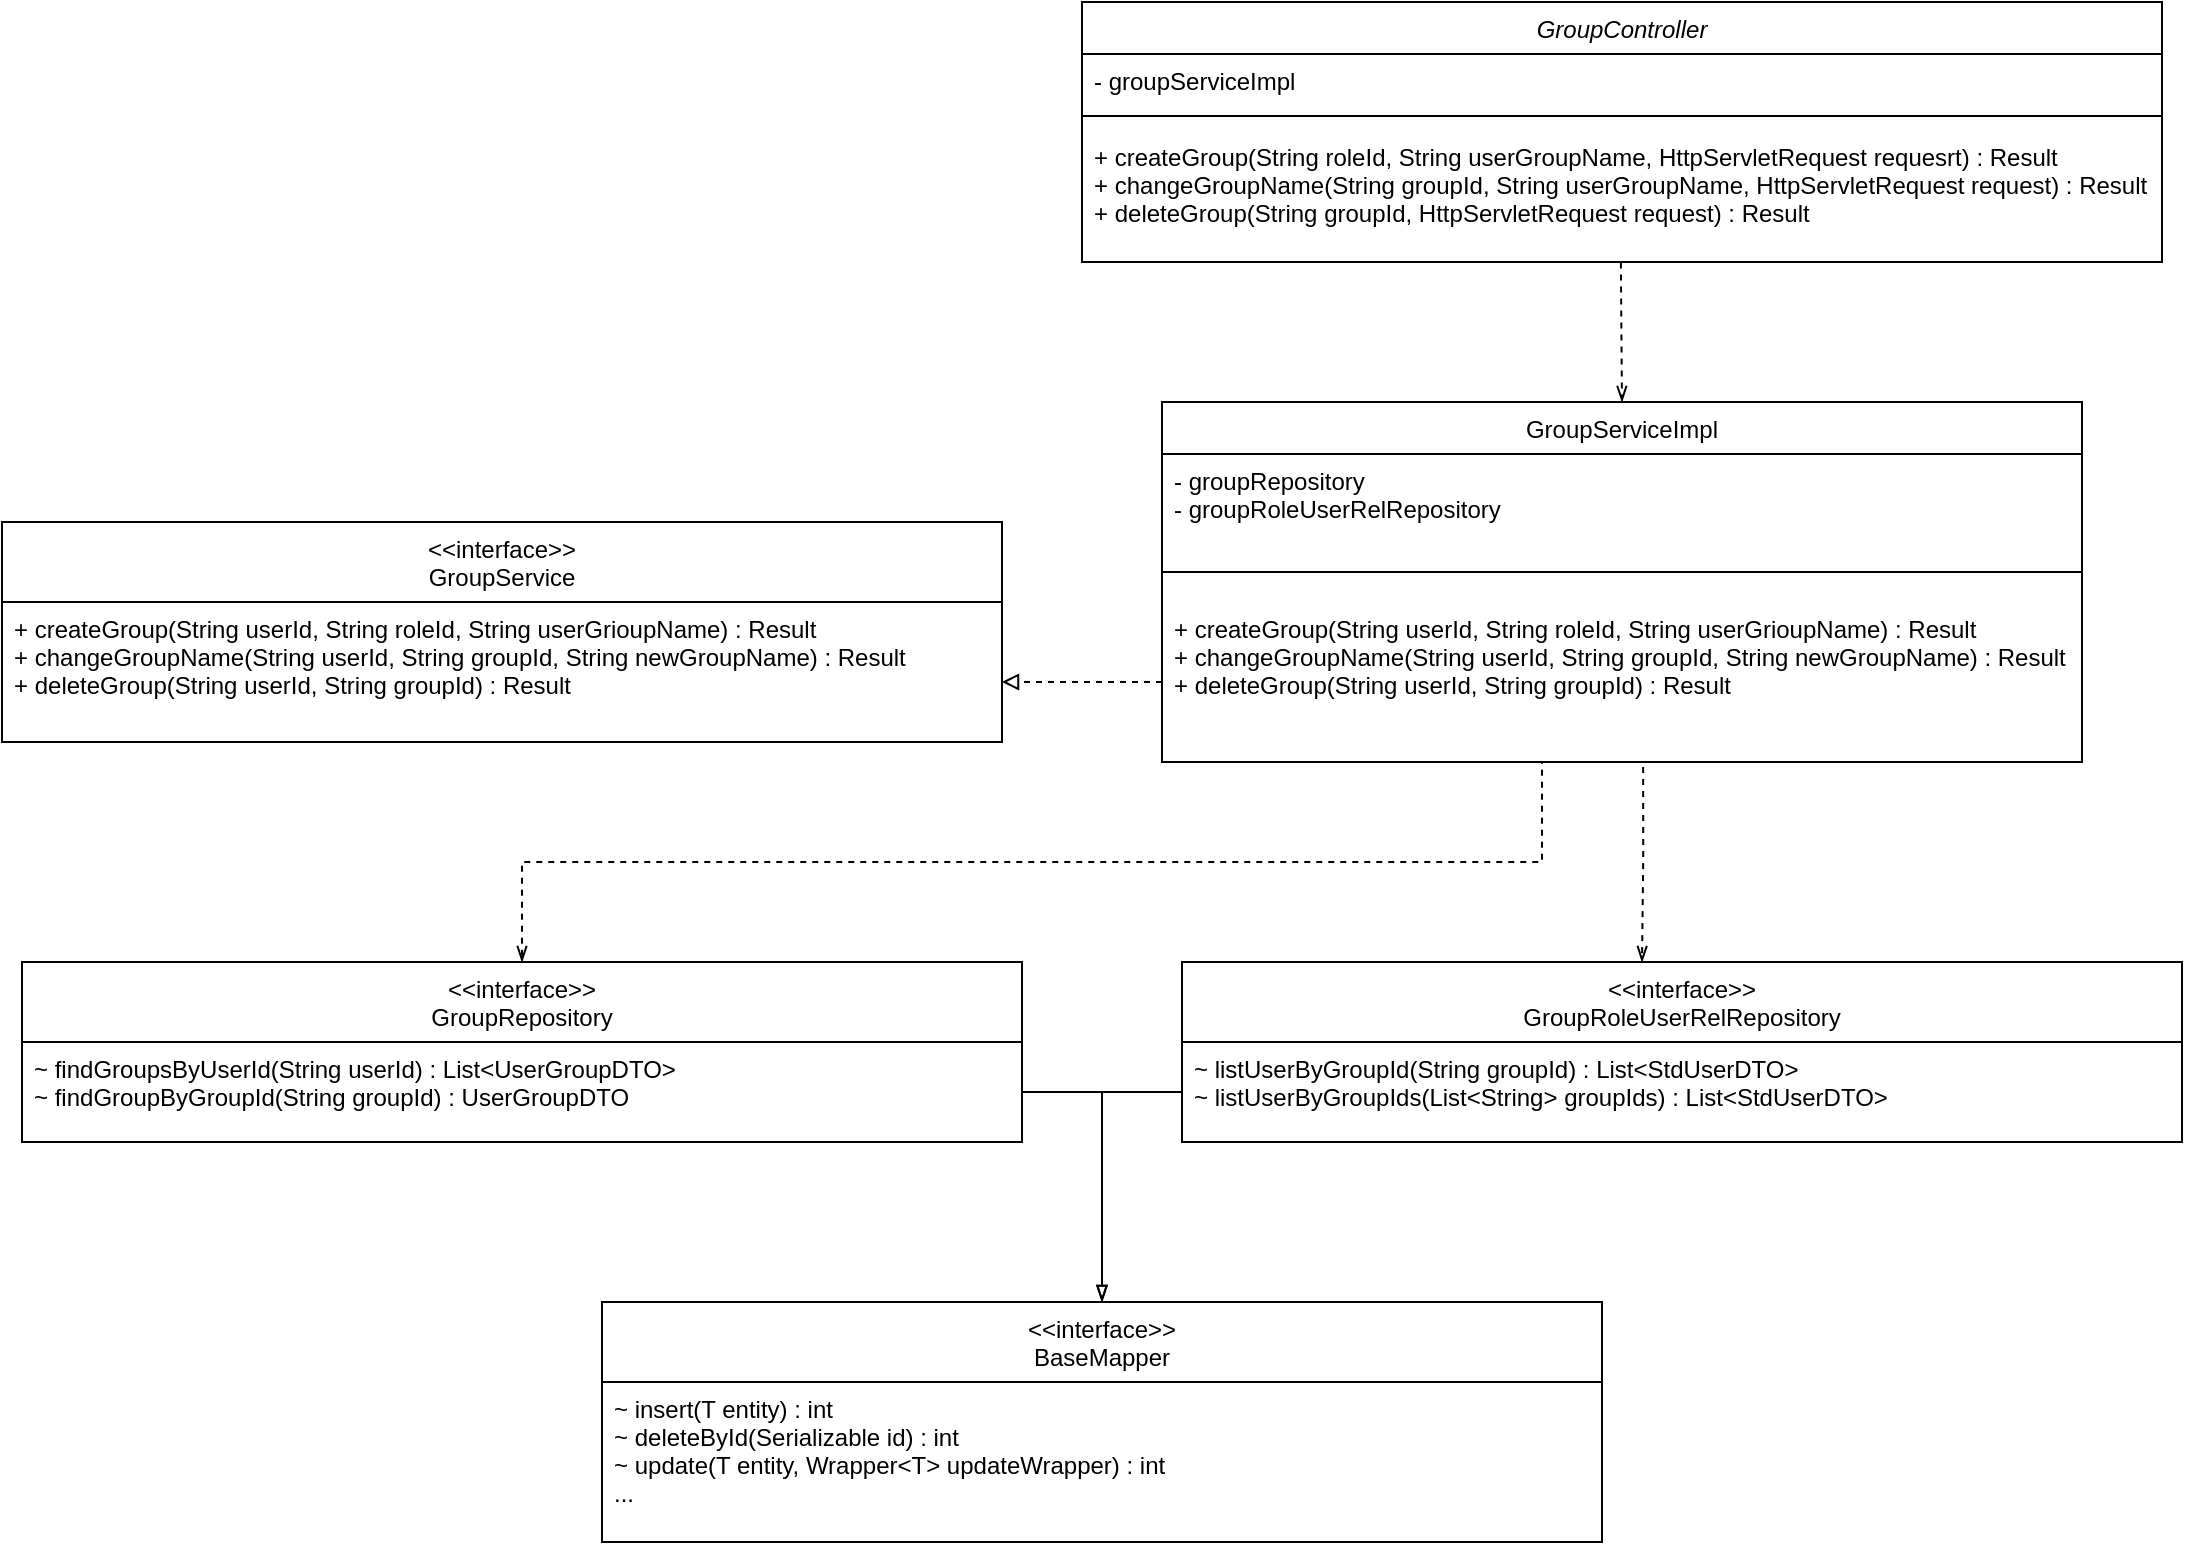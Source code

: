 <mxfile version="22.1.18" type="github">
  <diagram id="C5RBs43oDa-KdzZeNtuy" name="Page-1">
    <mxGraphModel dx="1124" dy="613" grid="0" gridSize="10" guides="0" tooltips="0" connect="1" arrows="1" fold="1" page="0" pageScale="1" pageWidth="827" pageHeight="1169" math="0" shadow="0">
      <root>
        <mxCell id="WIyWlLk6GJQsqaUBKTNV-0" />
        <mxCell id="WIyWlLk6GJQsqaUBKTNV-1" parent="WIyWlLk6GJQsqaUBKTNV-0" />
        <mxCell id="zkfFHV4jXpPFQw0GAbJ--0" value=" GroupController" style="swimlane;fontStyle=2;align=center;verticalAlign=top;childLayout=stackLayout;horizontal=1;startSize=26;horizontalStack=0;resizeParent=1;resizeLast=0;collapsible=1;marginBottom=0;rounded=0;shadow=0;strokeWidth=1;" parent="WIyWlLk6GJQsqaUBKTNV-1" vertex="1">
          <mxGeometry x="600" y="50" width="540" height="130" as="geometry">
            <mxRectangle x="230" y="140" width="160" height="26" as="alternateBounds" />
          </mxGeometry>
        </mxCell>
        <mxCell id="zkfFHV4jXpPFQw0GAbJ--1" value="- groupServiceImpl" style="text;align=left;verticalAlign=top;spacingLeft=4;spacingRight=4;overflow=hidden;rotatable=0;points=[[0,0.5],[1,0.5]];portConstraint=eastwest;" parent="zkfFHV4jXpPFQw0GAbJ--0" vertex="1">
          <mxGeometry y="26" width="540" height="24" as="geometry" />
        </mxCell>
        <mxCell id="zkfFHV4jXpPFQw0GAbJ--4" value="" style="line;html=1;strokeWidth=1;align=left;verticalAlign=middle;spacingTop=-1;spacingLeft=3;spacingRight=3;rotatable=0;labelPosition=right;points=[];portConstraint=eastwest;" parent="zkfFHV4jXpPFQw0GAbJ--0" vertex="1">
          <mxGeometry y="50" width="540" height="14" as="geometry" />
        </mxCell>
        <mxCell id="leDKgYyMwmwTG1ITvoYh-4" value="+ createGroup(String roleId, String userGroupName, HttpServletRequest requesrt) : Result&#xa;+ changeGroupName(String groupId, String userGroupName, HttpServletRequest request) : Result&#xa;+ deleteGroup(String groupId, HttpServletRequest request) : Result" style="text;align=left;verticalAlign=top;spacingLeft=4;spacingRight=4;overflow=hidden;rotatable=0;points=[[0,0.5],[1,0.5]];portConstraint=eastwest;" parent="zkfFHV4jXpPFQw0GAbJ--0" vertex="1">
          <mxGeometry y="64" width="540" height="66" as="geometry" />
        </mxCell>
        <mxCell id="zkfFHV4jXpPFQw0GAbJ--6" value="GroupServiceImpl" style="swimlane;fontStyle=0;align=center;verticalAlign=top;childLayout=stackLayout;horizontal=1;startSize=26;horizontalStack=0;resizeParent=1;resizeLast=0;collapsible=1;marginBottom=0;rounded=0;shadow=0;strokeWidth=1;" parent="WIyWlLk6GJQsqaUBKTNV-1" vertex="1">
          <mxGeometry x="640" y="250" width="460" height="180" as="geometry">
            <mxRectangle x="130" y="380" width="160" height="26" as="alternateBounds" />
          </mxGeometry>
        </mxCell>
        <mxCell id="zkfFHV4jXpPFQw0GAbJ--7" value="- groupRepository&#xa;- groupRoleUserRelRepository" style="text;align=left;verticalAlign=top;spacingLeft=4;spacingRight=4;overflow=hidden;rotatable=0;points=[[0,0.5],[1,0.5]];portConstraint=eastwest;" parent="zkfFHV4jXpPFQw0GAbJ--6" vertex="1">
          <mxGeometry y="26" width="460" height="44" as="geometry" />
        </mxCell>
        <mxCell id="zkfFHV4jXpPFQw0GAbJ--9" value="" style="line;html=1;strokeWidth=1;align=left;verticalAlign=middle;spacingTop=-1;spacingLeft=3;spacingRight=3;rotatable=0;labelPosition=right;points=[];portConstraint=eastwest;" parent="zkfFHV4jXpPFQw0GAbJ--6" vertex="1">
          <mxGeometry y="70" width="460" height="30" as="geometry" />
        </mxCell>
        <mxCell id="zkfFHV4jXpPFQw0GAbJ--11" value="+ createGroup(String userId, String roleId, String userGrioupName) : Result&#xa;+ changeGroupName(String userId, String groupId, String newGroupName) : Result&#xa;+ deleteGroup(String userId, String groupId) : Result" style="text;align=left;verticalAlign=top;spacingLeft=4;spacingRight=4;overflow=hidden;rotatable=0;points=[[0,0.5],[1,0.5]];portConstraint=eastwest;" parent="zkfFHV4jXpPFQw0GAbJ--6" vertex="1">
          <mxGeometry y="100" width="460" height="80" as="geometry" />
        </mxCell>
        <mxCell id="leDKgYyMwmwTG1ITvoYh-6" value="&lt;&lt;interface&gt;&gt;&#xa;GroupService" style="swimlane;fontStyle=0;align=center;verticalAlign=top;childLayout=stackLayout;horizontal=1;startSize=40;horizontalStack=0;resizeParent=1;resizeLast=0;collapsible=1;marginBottom=0;rounded=0;shadow=0;strokeWidth=1;" parent="WIyWlLk6GJQsqaUBKTNV-1" vertex="1">
          <mxGeometry x="60" y="310" width="500" height="110" as="geometry">
            <mxRectangle x="130" y="380" width="160" height="26" as="alternateBounds" />
          </mxGeometry>
        </mxCell>
        <mxCell id="leDKgYyMwmwTG1ITvoYh-9" value="+ createGroup(String userId, String roleId, String userGrioupName) : Result&#xa;+ changeGroupName(String userId, String groupId, String newGroupName) : Result&#xa;+ deleteGroup(String userId, String groupId) : Result" style="text;align=left;verticalAlign=top;spacingLeft=4;spacingRight=4;overflow=hidden;rotatable=0;points=[[0,0.5],[1,0.5]];portConstraint=eastwest;" parent="leDKgYyMwmwTG1ITvoYh-6" vertex="1">
          <mxGeometry y="40" width="500" height="70" as="geometry" />
        </mxCell>
        <mxCell id="leDKgYyMwmwTG1ITvoYh-10" style="edgeStyle=orthogonalEdgeStyle;rounded=0;orthogonalLoop=1;jettySize=auto;html=1;dashed=1;endArrow=block;endFill=0;" parent="WIyWlLk6GJQsqaUBKTNV-1" edge="1">
          <mxGeometry relative="1" as="geometry">
            <mxPoint x="640" y="390" as="sourcePoint" />
            <mxPoint x="560" y="390" as="targetPoint" />
            <Array as="points">
              <mxPoint x="640" y="390" />
              <mxPoint x="540" y="390" />
            </Array>
          </mxGeometry>
        </mxCell>
        <mxCell id="leDKgYyMwmwTG1ITvoYh-12" style="edgeStyle=orthogonalEdgeStyle;rounded=0;orthogonalLoop=1;jettySize=auto;html=1;exitX=0.499;exitY=1.004;exitDx=0;exitDy=0;entryX=0.5;entryY=0;entryDx=0;entryDy=0;dashed=1;endArrow=openThin;endFill=0;exitPerimeter=0;" parent="WIyWlLk6GJQsqaUBKTNV-1" source="leDKgYyMwmwTG1ITvoYh-4" target="zkfFHV4jXpPFQw0GAbJ--6" edge="1">
          <mxGeometry relative="1" as="geometry">
            <Array as="points">
              <mxPoint x="870" y="190" />
              <mxPoint x="870" y="190" />
            </Array>
          </mxGeometry>
        </mxCell>
        <mxCell id="leDKgYyMwmwTG1ITvoYh-22" value="&lt;&lt;interface&gt;&gt;&#xa;GroupRepository" style="swimlane;fontStyle=0;align=center;verticalAlign=top;childLayout=stackLayout;horizontal=1;startSize=40;horizontalStack=0;resizeParent=1;resizeLast=0;collapsible=1;marginBottom=0;rounded=0;shadow=0;strokeWidth=1;" parent="WIyWlLk6GJQsqaUBKTNV-1" vertex="1">
          <mxGeometry x="70" y="530" width="500" height="90" as="geometry">
            <mxRectangle x="130" y="380" width="160" height="26" as="alternateBounds" />
          </mxGeometry>
        </mxCell>
        <mxCell id="leDKgYyMwmwTG1ITvoYh-23" value="~ findGroupsByUserId(String userId) : List&lt;UserGroupDTO&gt;&#xa;~ findGroupByGroupId(String groupId) : UserGroupDTO" style="text;align=left;verticalAlign=top;spacingLeft=4;spacingRight=4;overflow=hidden;rotatable=0;points=[[0,0.5],[1,0.5]];portConstraint=eastwest;" parent="leDKgYyMwmwTG1ITvoYh-22" vertex="1">
          <mxGeometry y="40" width="500" height="50" as="geometry" />
        </mxCell>
        <mxCell id="leDKgYyMwmwTG1ITvoYh-24" value="&lt;&lt;interface&gt;&gt;&#xa;GroupRoleUserRelRepository" style="swimlane;fontStyle=0;align=center;verticalAlign=top;childLayout=stackLayout;horizontal=1;startSize=40;horizontalStack=0;resizeParent=1;resizeLast=0;collapsible=1;marginBottom=0;rounded=0;shadow=0;strokeWidth=1;" parent="WIyWlLk6GJQsqaUBKTNV-1" vertex="1">
          <mxGeometry x="650" y="530" width="500" height="90" as="geometry">
            <mxRectangle x="130" y="380" width="160" height="26" as="alternateBounds" />
          </mxGeometry>
        </mxCell>
        <mxCell id="leDKgYyMwmwTG1ITvoYh-25" value="~ listUserByGroupId(String groupId) : List&lt;StdUserDTO&gt;&#xa;~ listUserByGroupIds(List&lt;String&gt; groupIds) : List&lt;StdUserDTO&gt;" style="text;align=left;verticalAlign=top;spacingLeft=4;spacingRight=4;overflow=hidden;rotatable=0;points=[[0,0.5],[1,0.5]];portConstraint=eastwest;" parent="leDKgYyMwmwTG1ITvoYh-24" vertex="1">
          <mxGeometry y="40" width="500" height="50" as="geometry" />
        </mxCell>
        <mxCell id="leDKgYyMwmwTG1ITvoYh-27" value="&lt;&lt;interface&gt;&gt;&#xa;BaseMapper" style="swimlane;fontStyle=0;align=center;verticalAlign=top;childLayout=stackLayout;horizontal=1;startSize=40;horizontalStack=0;resizeParent=1;resizeLast=0;collapsible=1;marginBottom=0;rounded=0;shadow=0;strokeWidth=1;" parent="WIyWlLk6GJQsqaUBKTNV-1" vertex="1">
          <mxGeometry x="360" y="700" width="500" height="120" as="geometry">
            <mxRectangle x="130" y="380" width="160" height="26" as="alternateBounds" />
          </mxGeometry>
        </mxCell>
        <mxCell id="leDKgYyMwmwTG1ITvoYh-28" value="~ insert(T entity) : int&#xa;~ deleteById(Serializable id) : int&#xa;~ update(T entity, Wrapper&lt;T&gt; updateWrapper) : int&#xa;..." style="text;align=left;verticalAlign=top;spacingLeft=4;spacingRight=4;overflow=hidden;rotatable=0;points=[[0,0.5],[1,0.5]];portConstraint=eastwest;" parent="leDKgYyMwmwTG1ITvoYh-27" vertex="1">
          <mxGeometry y="40" width="500" height="80" as="geometry" />
        </mxCell>
        <mxCell id="leDKgYyMwmwTG1ITvoYh-29" style="edgeStyle=orthogonalEdgeStyle;rounded=0;orthogonalLoop=1;jettySize=auto;html=1;exitX=1;exitY=0.5;exitDx=0;exitDy=0;endArrow=blockThin;endFill=0;" parent="WIyWlLk6GJQsqaUBKTNV-1" source="leDKgYyMwmwTG1ITvoYh-23" target="leDKgYyMwmwTG1ITvoYh-27" edge="1">
          <mxGeometry relative="1" as="geometry" />
        </mxCell>
        <mxCell id="leDKgYyMwmwTG1ITvoYh-30" style="edgeStyle=orthogonalEdgeStyle;rounded=0;orthogonalLoop=1;jettySize=auto;html=1;exitX=0;exitY=0.5;exitDx=0;exitDy=0;entryX=0.5;entryY=0;entryDx=0;entryDy=0;endArrow=blockThin;endFill=0;" parent="WIyWlLk6GJQsqaUBKTNV-1" source="leDKgYyMwmwTG1ITvoYh-25" target="leDKgYyMwmwTG1ITvoYh-27" edge="1">
          <mxGeometry relative="1" as="geometry" />
        </mxCell>
        <mxCell id="leDKgYyMwmwTG1ITvoYh-31" style="edgeStyle=orthogonalEdgeStyle;rounded=0;orthogonalLoop=1;jettySize=auto;html=1;exitX=0.523;exitY=1.032;exitDx=0;exitDy=0;dashed=1;endArrow=openThin;endFill=0;exitPerimeter=0;" parent="WIyWlLk6GJQsqaUBKTNV-1" source="zkfFHV4jXpPFQw0GAbJ--11" edge="1">
          <mxGeometry relative="1" as="geometry">
            <mxPoint x="879" y="190" as="sourcePoint" />
            <mxPoint x="880" y="530" as="targetPoint" />
            <Array as="points">
              <mxPoint x="881" y="480" />
              <mxPoint x="880" y="480" />
              <mxPoint x="880" y="530" />
            </Array>
          </mxGeometry>
        </mxCell>
        <mxCell id="leDKgYyMwmwTG1ITvoYh-32" style="edgeStyle=orthogonalEdgeStyle;rounded=0;orthogonalLoop=1;jettySize=auto;html=1;exitX=0.522;exitY=1;exitDx=0;exitDy=0;dashed=1;endArrow=openThin;endFill=0;exitPerimeter=0;entryX=0.5;entryY=0;entryDx=0;entryDy=0;" parent="WIyWlLk6GJQsqaUBKTNV-1" source="zkfFHV4jXpPFQw0GAbJ--11" target="leDKgYyMwmwTG1ITvoYh-22" edge="1">
          <mxGeometry relative="1" as="geometry">
            <mxPoint x="891" y="443" as="sourcePoint" />
            <mxPoint x="890" y="540" as="targetPoint" />
            <Array as="points">
              <mxPoint x="830" y="430" />
              <mxPoint x="830" y="480" />
              <mxPoint x="320" y="480" />
            </Array>
          </mxGeometry>
        </mxCell>
      </root>
    </mxGraphModel>
  </diagram>
</mxfile>
